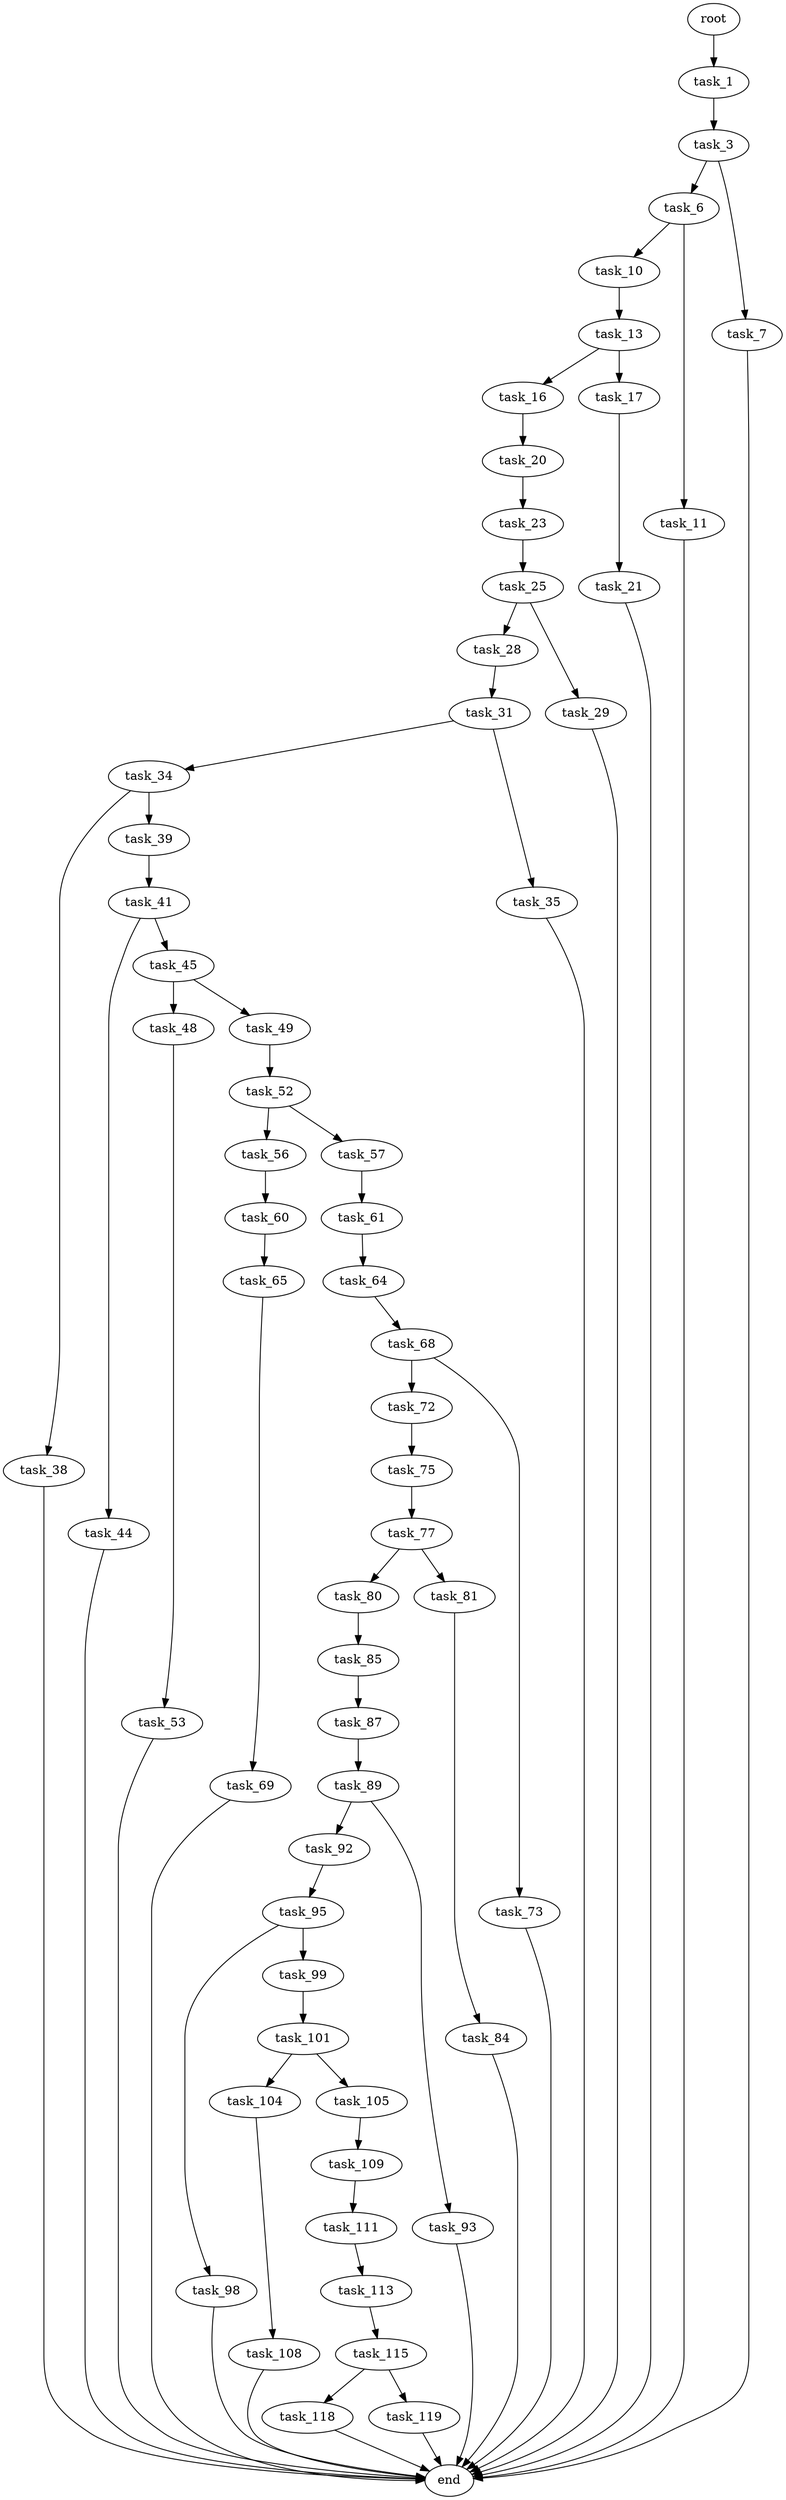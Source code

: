 digraph G {
  root [size="0.000000"];
  task_1 [size="913048680593.000000"];
  task_3 [size="1692922080.000000"];
  task_6 [size="13043161147.000000"];
  task_7 [size="264602111696.000000"];
  task_10 [size="6806885209.000000"];
  task_11 [size="1046204547555.000000"];
  end [size="0.000000"];
  task_13 [size="927374071.000000"];
  task_16 [size="208889598854.000000"];
  task_17 [size="3353813832.000000"];
  task_20 [size="18128227354.000000"];
  task_21 [size="21388441214.000000"];
  task_23 [size="10578575750.000000"];
  task_25 [size="57126476190.000000"];
  task_28 [size="782757789696.000000"];
  task_29 [size="13037000251.000000"];
  task_31 [size="439167088195.000000"];
  task_34 [size="549755813888.000000"];
  task_35 [size="13094854217.000000"];
  task_38 [size="13909703183.000000"];
  task_39 [size="3060518423.000000"];
  task_41 [size="1181371082.000000"];
  task_44 [size="29899345844.000000"];
  task_45 [size="11275920243.000000"];
  task_48 [size="156643317646.000000"];
  task_49 [size="6687651832.000000"];
  task_53 [size="39193793357.000000"];
  task_52 [size="549755813888.000000"];
  task_56 [size="21228664286.000000"];
  task_57 [size="1129471186.000000"];
  task_60 [size="134217728000.000000"];
  task_61 [size="87731953873.000000"];
  task_65 [size="7626669319.000000"];
  task_64 [size="108329262459.000000"];
  task_68 [size="8930685530.000000"];
  task_69 [size="399757553023.000000"];
  task_72 [size="6538510459.000000"];
  task_73 [size="142166148120.000000"];
  task_75 [size="368293445632.000000"];
  task_77 [size="134217728000.000000"];
  task_80 [size="127357646455.000000"];
  task_81 [size="793722141226.000000"];
  task_85 [size="507853877258.000000"];
  task_84 [size="231928233984.000000"];
  task_87 [size="314518344007.000000"];
  task_89 [size="231928233984.000000"];
  task_92 [size="782757789696.000000"];
  task_93 [size="83917446299.000000"];
  task_95 [size="44464127829.000000"];
  task_98 [size="401873054909.000000"];
  task_99 [size="1125745951681.000000"];
  task_101 [size="2042702240.000000"];
  task_104 [size="169807338532.000000"];
  task_105 [size="549755813888.000000"];
  task_108 [size="4620087898.000000"];
  task_109 [size="380259864054.000000"];
  task_111 [size="782757789696.000000"];
  task_113 [size="790386629.000000"];
  task_115 [size="26717548462.000000"];
  task_118 [size="543172844500.000000"];
  task_119 [size="782757789696.000000"];

  root -> task_1 [size="1.000000"];
  task_1 -> task_3 [size="838860800.000000"];
  task_3 -> task_6 [size="75497472.000000"];
  task_3 -> task_7 [size="75497472.000000"];
  task_6 -> task_10 [size="838860800.000000"];
  task_6 -> task_11 [size="838860800.000000"];
  task_7 -> end [size="1.000000"];
  task_10 -> task_13 [size="838860800.000000"];
  task_11 -> end [size="1.000000"];
  task_13 -> task_16 [size="33554432.000000"];
  task_13 -> task_17 [size="33554432.000000"];
  task_16 -> task_20 [size="209715200.000000"];
  task_17 -> task_21 [size="134217728.000000"];
  task_20 -> task_23 [size="33554432.000000"];
  task_21 -> end [size="1.000000"];
  task_23 -> task_25 [size="301989888.000000"];
  task_25 -> task_28 [size="209715200.000000"];
  task_25 -> task_29 [size="209715200.000000"];
  task_28 -> task_31 [size="679477248.000000"];
  task_29 -> end [size="1.000000"];
  task_31 -> task_34 [size="301989888.000000"];
  task_31 -> task_35 [size="301989888.000000"];
  task_34 -> task_38 [size="536870912.000000"];
  task_34 -> task_39 [size="536870912.000000"];
  task_35 -> end [size="1.000000"];
  task_38 -> end [size="1.000000"];
  task_39 -> task_41 [size="75497472.000000"];
  task_41 -> task_44 [size="33554432.000000"];
  task_41 -> task_45 [size="33554432.000000"];
  task_44 -> end [size="1.000000"];
  task_45 -> task_48 [size="411041792.000000"];
  task_45 -> task_49 [size="411041792.000000"];
  task_48 -> task_53 [size="209715200.000000"];
  task_49 -> task_52 [size="134217728.000000"];
  task_53 -> end [size="1.000000"];
  task_52 -> task_56 [size="536870912.000000"];
  task_52 -> task_57 [size="536870912.000000"];
  task_56 -> task_60 [size="536870912.000000"];
  task_57 -> task_61 [size="33554432.000000"];
  task_60 -> task_65 [size="209715200.000000"];
  task_61 -> task_64 [size="209715200.000000"];
  task_65 -> task_69 [size="838860800.000000"];
  task_64 -> task_68 [size="75497472.000000"];
  task_68 -> task_72 [size="536870912.000000"];
  task_68 -> task_73 [size="536870912.000000"];
  task_69 -> end [size="1.000000"];
  task_72 -> task_75 [size="679477248.000000"];
  task_73 -> end [size="1.000000"];
  task_75 -> task_77 [size="411041792.000000"];
  task_77 -> task_80 [size="209715200.000000"];
  task_77 -> task_81 [size="209715200.000000"];
  task_80 -> task_85 [size="301989888.000000"];
  task_81 -> task_84 [size="679477248.000000"];
  task_85 -> task_87 [size="679477248.000000"];
  task_84 -> end [size="1.000000"];
  task_87 -> task_89 [size="411041792.000000"];
  task_89 -> task_92 [size="301989888.000000"];
  task_89 -> task_93 [size="301989888.000000"];
  task_92 -> task_95 [size="679477248.000000"];
  task_93 -> end [size="1.000000"];
  task_95 -> task_98 [size="33554432.000000"];
  task_95 -> task_99 [size="33554432.000000"];
  task_98 -> end [size="1.000000"];
  task_99 -> task_101 [size="838860800.000000"];
  task_101 -> task_104 [size="33554432.000000"];
  task_101 -> task_105 [size="33554432.000000"];
  task_104 -> task_108 [size="411041792.000000"];
  task_105 -> task_109 [size="536870912.000000"];
  task_108 -> end [size="1.000000"];
  task_109 -> task_111 [size="411041792.000000"];
  task_111 -> task_113 [size="679477248.000000"];
  task_113 -> task_115 [size="33554432.000000"];
  task_115 -> task_118 [size="679477248.000000"];
  task_115 -> task_119 [size="679477248.000000"];
  task_118 -> end [size="1.000000"];
  task_119 -> end [size="1.000000"];
}
